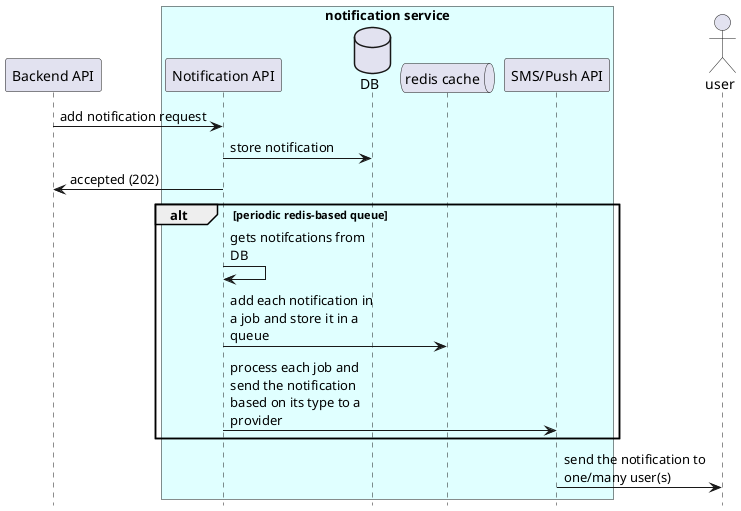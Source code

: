 @startuml general-flow
hide footbox
skinparam maxMessageSize 150



participant "Backend API" as bs

box "notification service" #LightCyan
participant "Notification API" as ns
database "DB" as ndb
queue "redis cache" as q
participant "SMS/Push API" as papi
end box

actor user

bs -> ns : add notification request
ns -> ndb: store notification
ns -> bs: accepted (202)
alt periodic redis-based queue
  ns -> ns: gets notifcations from DB
  ns -> q: add each notification in a job and store it in a queue
  ns -> papi: process each job and send the notification based on its type to a provider
end
papi -> user: send the notification to one/many user(s)
@enduml